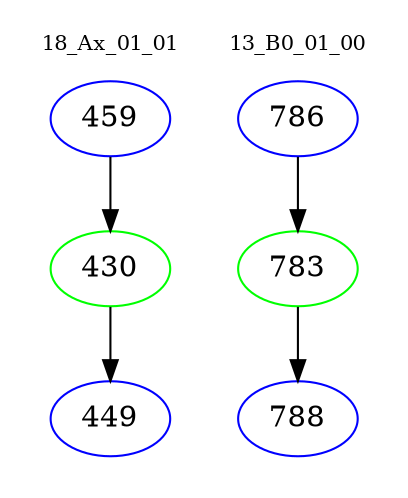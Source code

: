 digraph{
subgraph cluster_0 {
color = white
label = "18_Ax_01_01";
fontsize=10;
T0_459 [label="459", color="blue"]
T0_459 -> T0_430 [color="black"]
T0_430 [label="430", color="green"]
T0_430 -> T0_449 [color="black"]
T0_449 [label="449", color="blue"]
}
subgraph cluster_1 {
color = white
label = "13_B0_01_00";
fontsize=10;
T1_786 [label="786", color="blue"]
T1_786 -> T1_783 [color="black"]
T1_783 [label="783", color="green"]
T1_783 -> T1_788 [color="black"]
T1_788 [label="788", color="blue"]
}
}
